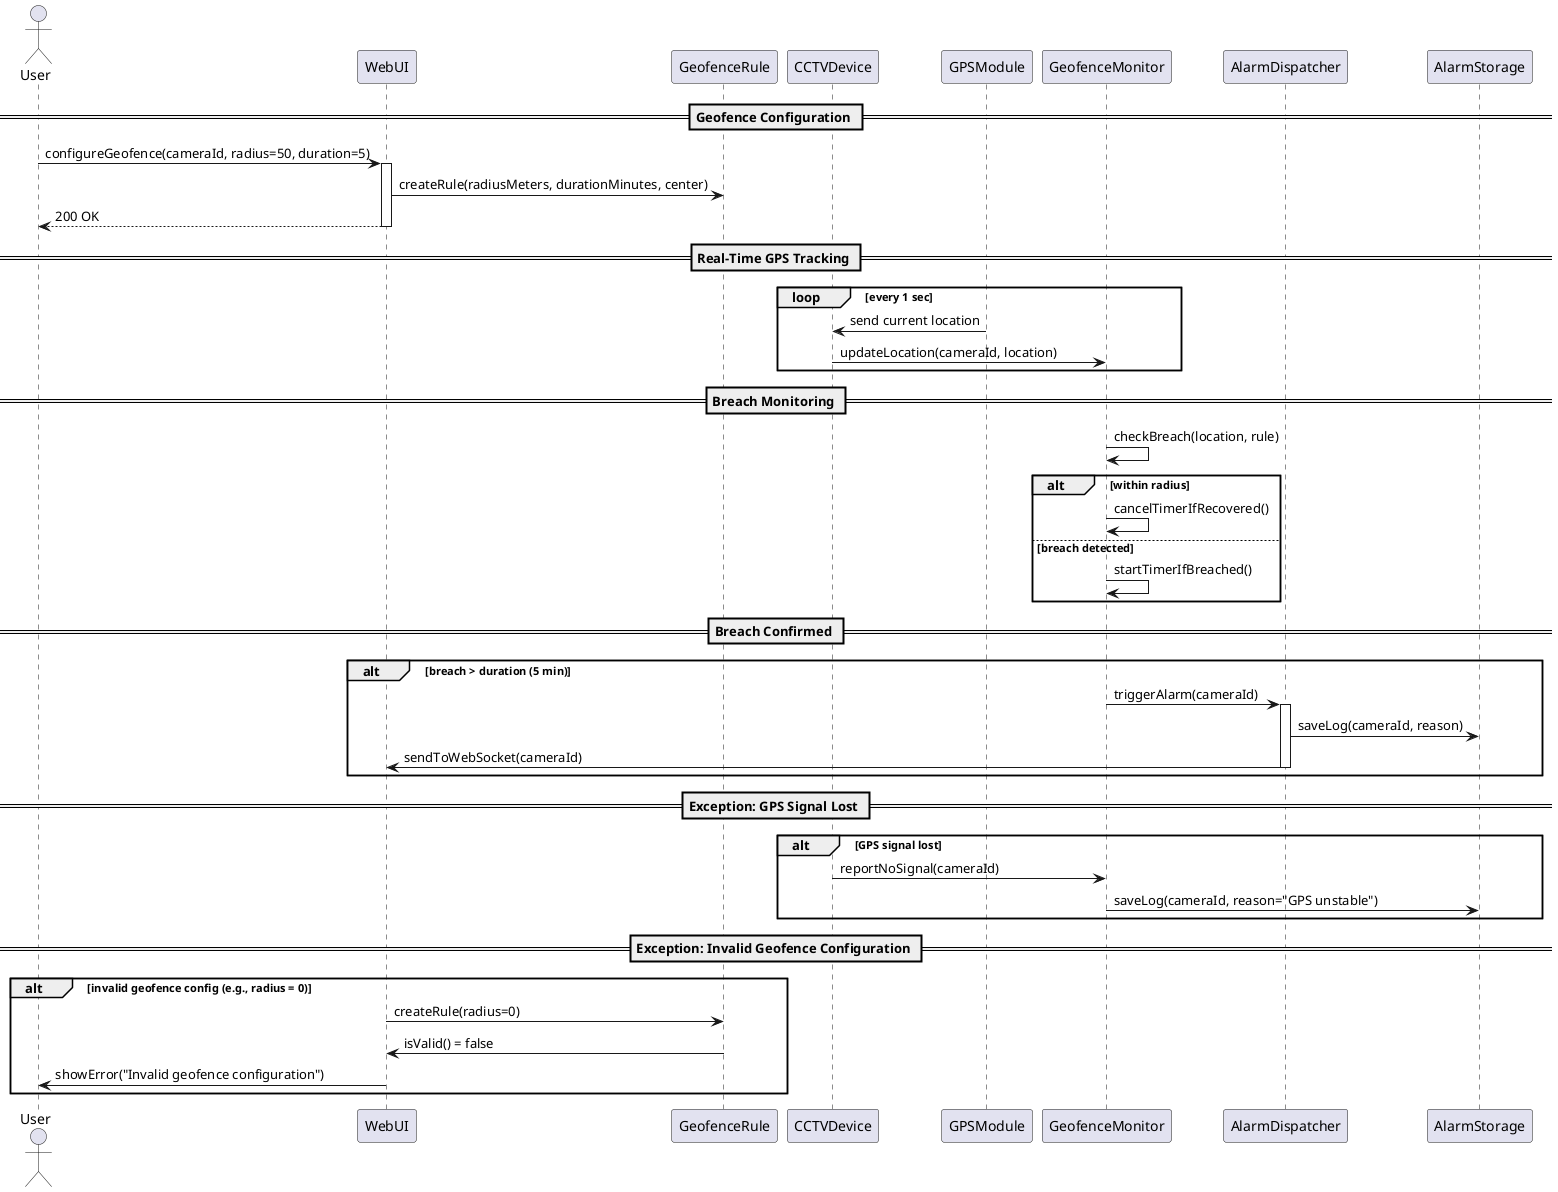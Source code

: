 @startuml
' 3.2.6_monitoring_alert_flow.plantuml

actor User
participant WebUI
participant GeofenceRule
participant CCTVDevice
participant GPSModule
participant GeofenceMonitor
participant AlarmDispatcher
participant AlarmStorage

== Geofence Configuration ==
User -> WebUI: configureGeofence(cameraId, radius=50, duration=5)
activate WebUI
WebUI -> GeofenceRule: createRule(radiusMeters, durationMinutes, center)
WebUI --> User: 200 OK
deactivate WebUI

== Real-Time GPS Tracking ==
loop every 1 sec
  GPSModule -> CCTVDevice: send current location
  CCTVDevice -> GeofenceMonitor: updateLocation(cameraId, location)
end

== Breach Monitoring ==
GeofenceMonitor -> GeofenceMonitor: checkBreach(location, rule)
alt within radius
  GeofenceMonitor -> GeofenceMonitor: cancelTimerIfRecovered()
else breach detected
  GeofenceMonitor -> GeofenceMonitor: startTimerIfBreached()
end

== Breach Confirmed ==
alt breach > duration (5 min)
  GeofenceMonitor -> AlarmDispatcher: triggerAlarm(cameraId)
  activate AlarmDispatcher
  AlarmDispatcher -> AlarmStorage: saveLog(cameraId, reason)
  AlarmDispatcher -> WebUI: sendToWebSocket(cameraId)
  deactivate AlarmDispatcher
end

== Exception: GPS Signal Lost ==
alt GPS signal lost
  CCTVDevice -> GeofenceMonitor: reportNoSignal(cameraId)
  GeofenceMonitor -> AlarmStorage: saveLog(cameraId, reason="GPS unstable")
end

== Exception: Invalid Geofence Configuration ==
alt invalid geofence config (e.g., radius = 0)
  WebUI -> GeofenceRule: createRule(radius=0)
  GeofenceRule -> WebUI: isValid() = false
  WebUI -> User: showError("Invalid geofence configuration")
end

@enduml
